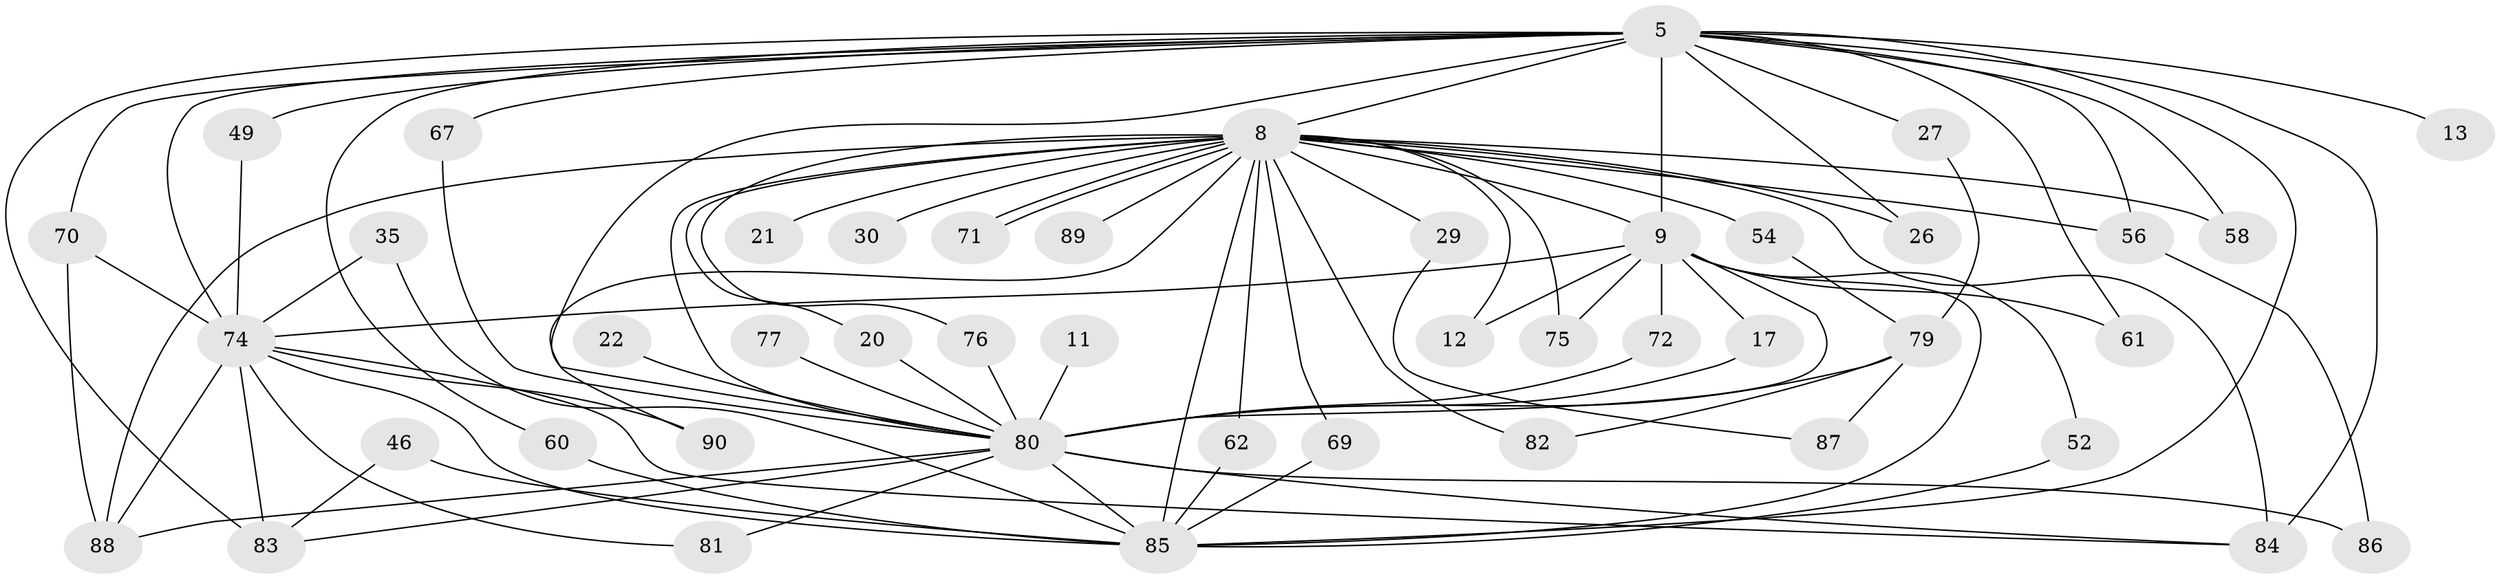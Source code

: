 // original degree distribution, {20: 0.011111111111111112, 13: 0.011111111111111112, 14: 0.011111111111111112, 17: 0.011111111111111112, 19: 0.022222222222222223, 18: 0.011111111111111112, 27: 0.011111111111111112, 24: 0.011111111111111112, 22: 0.011111111111111112, 2: 0.5333333333333333, 3: 0.2222222222222222, 8: 0.022222222222222223, 4: 0.06666666666666667, 5: 0.03333333333333333, 6: 0.011111111111111112}
// Generated by graph-tools (version 1.1) at 2025/44/03/09/25 04:44:37]
// undirected, 45 vertices, 87 edges
graph export_dot {
graph [start="1"]
  node [color=gray90,style=filled];
  5 [super="+1"];
  8 [super="+7"];
  9 [super="+3"];
  11;
  12;
  13;
  17;
  20;
  21;
  22;
  26;
  27;
  29;
  30;
  35;
  46 [super="+15"];
  49 [super="+37"];
  52;
  54;
  56 [super="+42"];
  58;
  60;
  61;
  62;
  67;
  69;
  70 [super="+63"];
  71;
  72;
  74 [super="+40+18+25+66+43"];
  75 [super="+41"];
  76;
  77;
  79 [super="+38+45"];
  80 [super="+19+28+68+10"];
  81;
  82;
  83 [super="+48"];
  84 [super="+73+78"];
  85 [super="+32+4"];
  86;
  87;
  88 [super="+65+64"];
  89;
  90 [super="+44"];
  5 -- 8 [weight=4];
  5 -- 9 [weight=4];
  5 -- 13 [weight=2];
  5 -- 26;
  5 -- 60;
  5 -- 67;
  5 -- 85 [weight=5];
  5 -- 83 [weight=2];
  5 -- 27;
  5 -- 49 [weight=2];
  5 -- 58;
  5 -- 61;
  5 -- 56;
  5 -- 80 [weight=5];
  5 -- 74 [weight=2];
  5 -- 70;
  5 -- 84 [weight=3];
  8 -- 9 [weight=4];
  8 -- 12;
  8 -- 21 [weight=2];
  8 -- 29 [weight=2];
  8 -- 30 [weight=2];
  8 -- 56 [weight=2];
  8 -- 62;
  8 -- 71;
  8 -- 71;
  8 -- 76;
  8 -- 82;
  8 -- 89 [weight=2];
  8 -- 69;
  8 -- 75 [weight=2];
  8 -- 20;
  8 -- 26;
  8 -- 90 [weight=2];
  8 -- 54;
  8 -- 58;
  8 -- 85 [weight=4];
  8 -- 88 [weight=3];
  8 -- 80 [weight=5];
  8 -- 84 [weight=4];
  9 -- 12;
  9 -- 17;
  9 -- 52;
  9 -- 75;
  9 -- 72;
  9 -- 61;
  9 -- 85 [weight=5];
  9 -- 74 [weight=8];
  9 -- 80 [weight=4];
  11 -- 80;
  17 -- 80;
  20 -- 80;
  22 -- 80 [weight=2];
  27 -- 79;
  29 -- 87;
  35 -- 85 [weight=2];
  35 -- 74;
  46 -- 83;
  46 -- 85 [weight=3];
  49 -- 74;
  52 -- 85;
  54 -- 79;
  56 -- 86;
  60 -- 85;
  62 -- 85;
  67 -- 80;
  69 -- 85;
  70 -- 88 [weight=2];
  70 -- 74;
  72 -- 80;
  74 -- 85;
  74 -- 81;
  74 -- 83;
  74 -- 88;
  74 -- 90;
  74 -- 84 [weight=2];
  76 -- 80;
  77 -- 80 [weight=2];
  79 -- 87;
  79 -- 82;
  79 -- 80 [weight=5];
  80 -- 85 [weight=5];
  80 -- 88;
  80 -- 81;
  80 -- 83;
  80 -- 84 [weight=2];
  80 -- 86;
}
